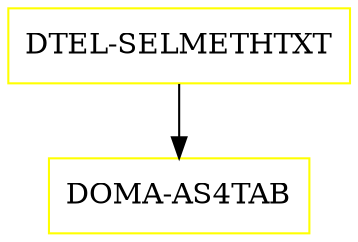 digraph G {
  "DTEL-SELMETHTXT" [shape=box,color=yellow];
  "DOMA-AS4TAB" [shape=box,color=yellow,URL="./DOMA_AS4TAB.html"];
  "DTEL-SELMETHTXT" -> "DOMA-AS4TAB";
}
